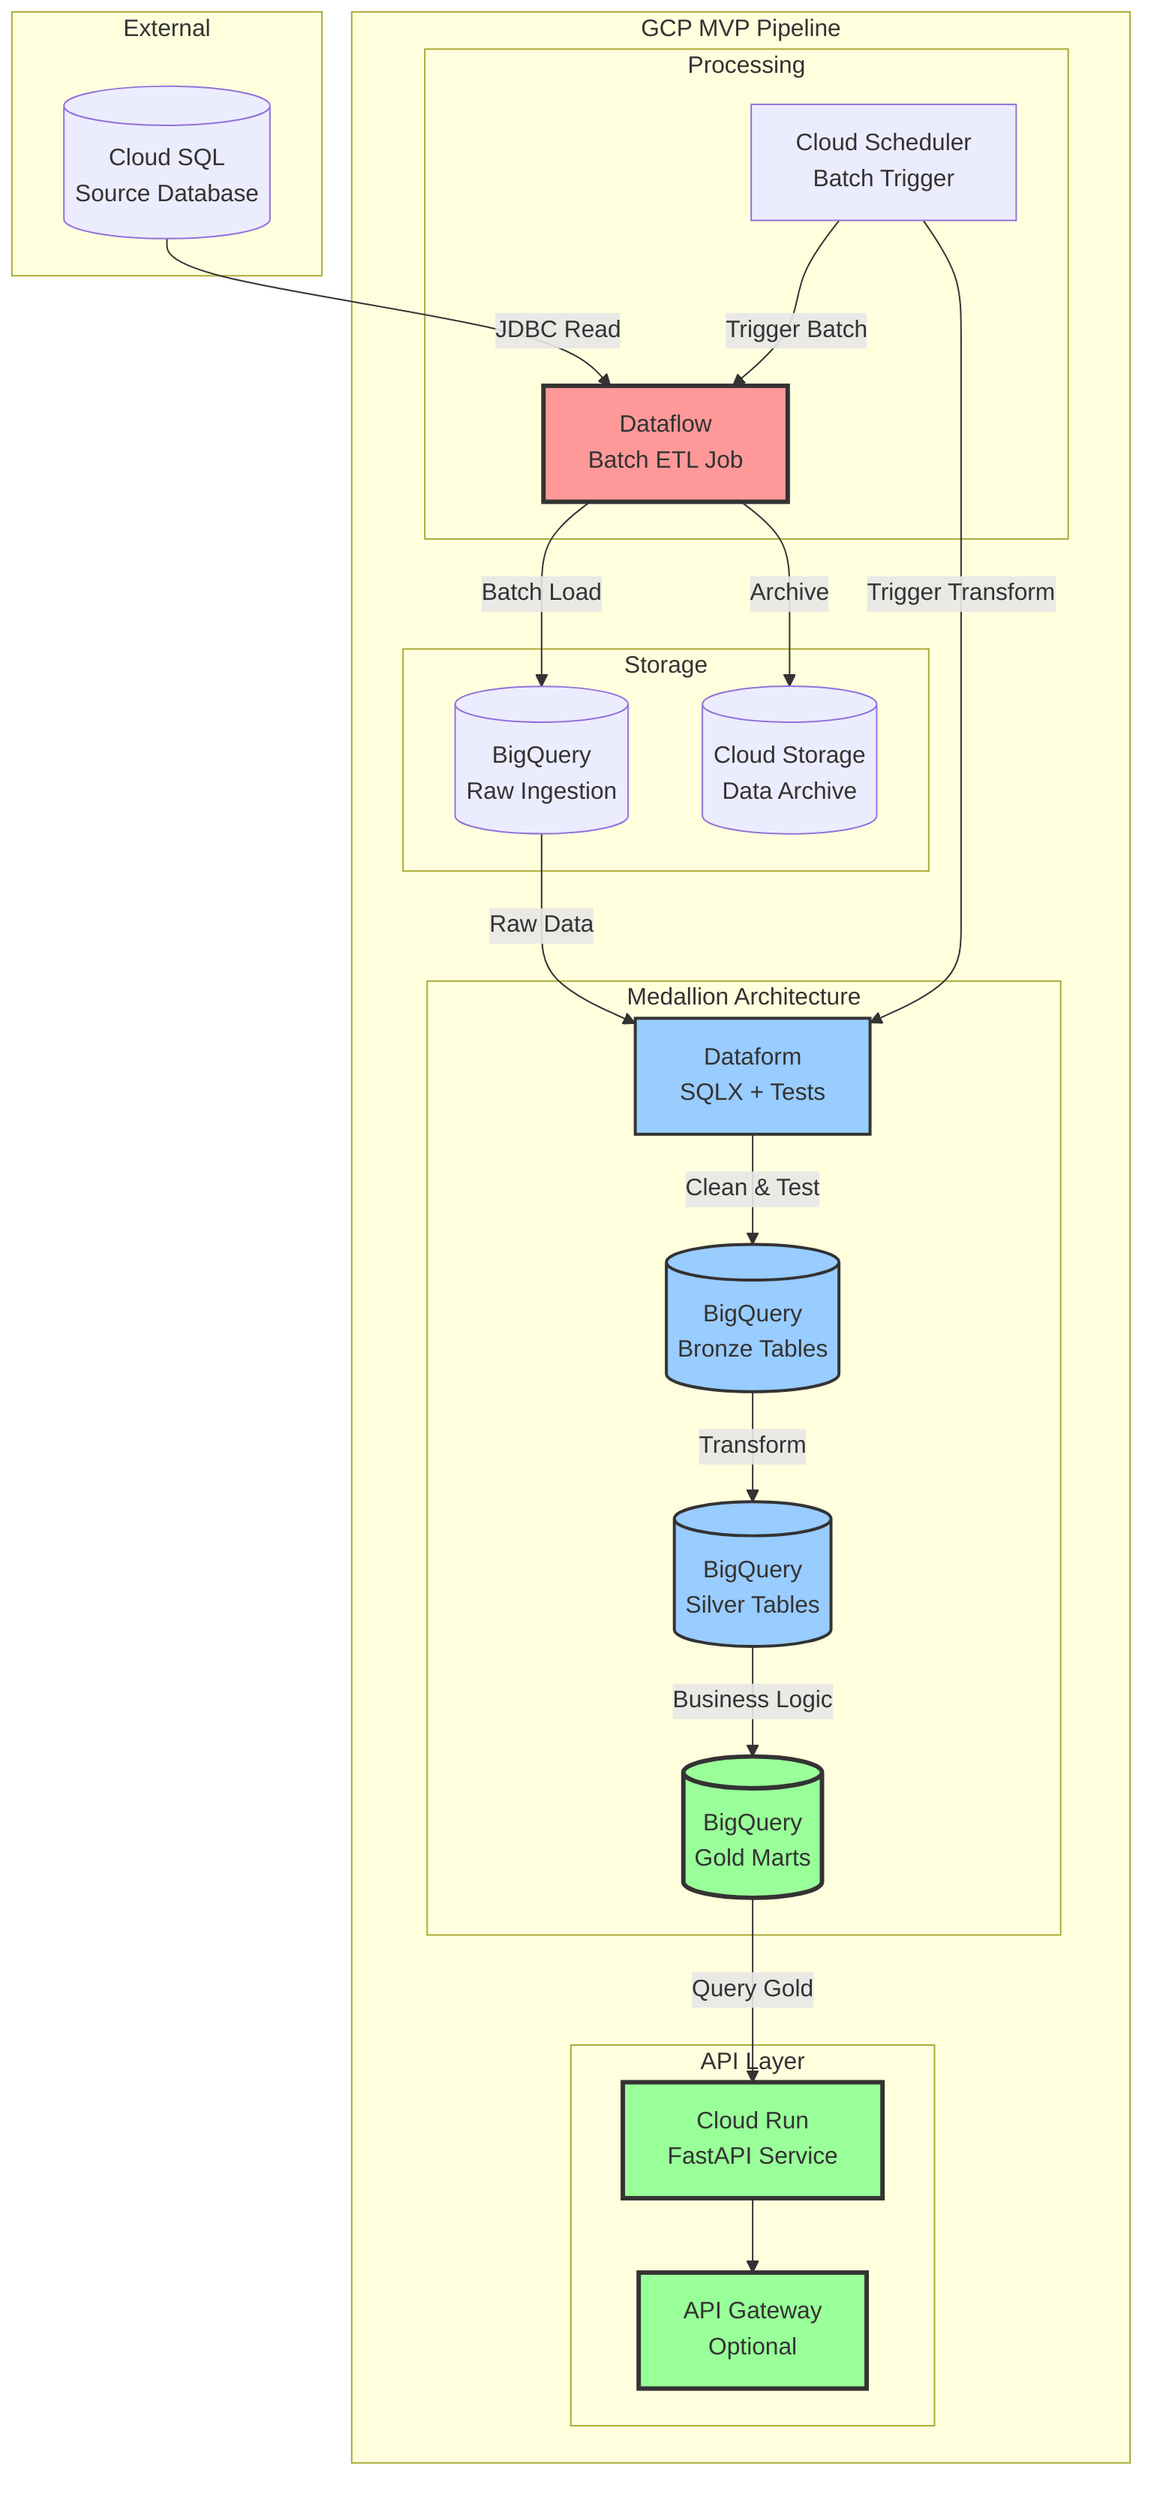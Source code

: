flowchart TD
  subgraph External
    CLOUDSQL[(Cloud SQL<br/>Source Database)]
  end

  subgraph "GCP MVP Pipeline"
    subgraph Processing
      SCHED[Cloud Scheduler<br/>Batch Trigger]
      DATAFLOW[Dataflow<br/>Batch ETL Job]
    end

    subgraph Storage
      BQ_RAW[(BigQuery<br/>Raw Ingestion)]
      GCS_ARCHIVE[(Cloud Storage<br/>Data Archive)]
    end

    subgraph "Medallion Architecture"
      DATAFORM[Dataform<br/>SQLX + Tests]
      BQ_BRONZE[(BigQuery<br/>Bronze Tables)]
      BQ_SILVER[(BigQuery<br/>Silver Tables)]
      BQ_GOLD[(BigQuery<br/>Gold Marts)]
    end

    subgraph "API Layer"
      CLOUDRUN[Cloud Run<br/>FastAPI Service]
      APIGW[API Gateway<br/>Optional]
    end
  end

  %% Data Flow
  CLOUDSQL -->|JDBC Read| DATAFLOW
  DATAFLOW -->|Batch Load| BQ_RAW
  DATAFLOW -->|Archive| GCS_ARCHIVE
  
  %% Medallion Pipeline
  BQ_RAW -->|Raw Data| DATAFORM
  DATAFORM -->|Clean & Test| BQ_BRONZE
  BQ_BRONZE -->|Transform| BQ_SILVER
  BQ_SILVER -->|Business Logic| BQ_GOLD
  
  %% API Serving
  BQ_GOLD -->|Query Gold| CLOUDRUN
  CLOUDRUN --> APIGW
  
  %% Scheduling
  SCHED -->|Trigger Batch| DATAFLOW
  SCHED -->|Trigger Transform| DATAFORM

  %% Styling - MVP Focus on API and Reports
  classDef mvpFocus fill:#ff9999,stroke:#333,stroke-width:3px
  classDef medallion fill:#99ccff,stroke:#333,stroke-width:2px
  classDef api fill:#99ff99,stroke:#333,stroke-width:3px
  
  class BQ_GOLD,CLOUDRUN,APIGW api
  class DATAFORM,BQ_BRONZE,BQ_SILVER medallion
  class DATAFLOW mvpFocus